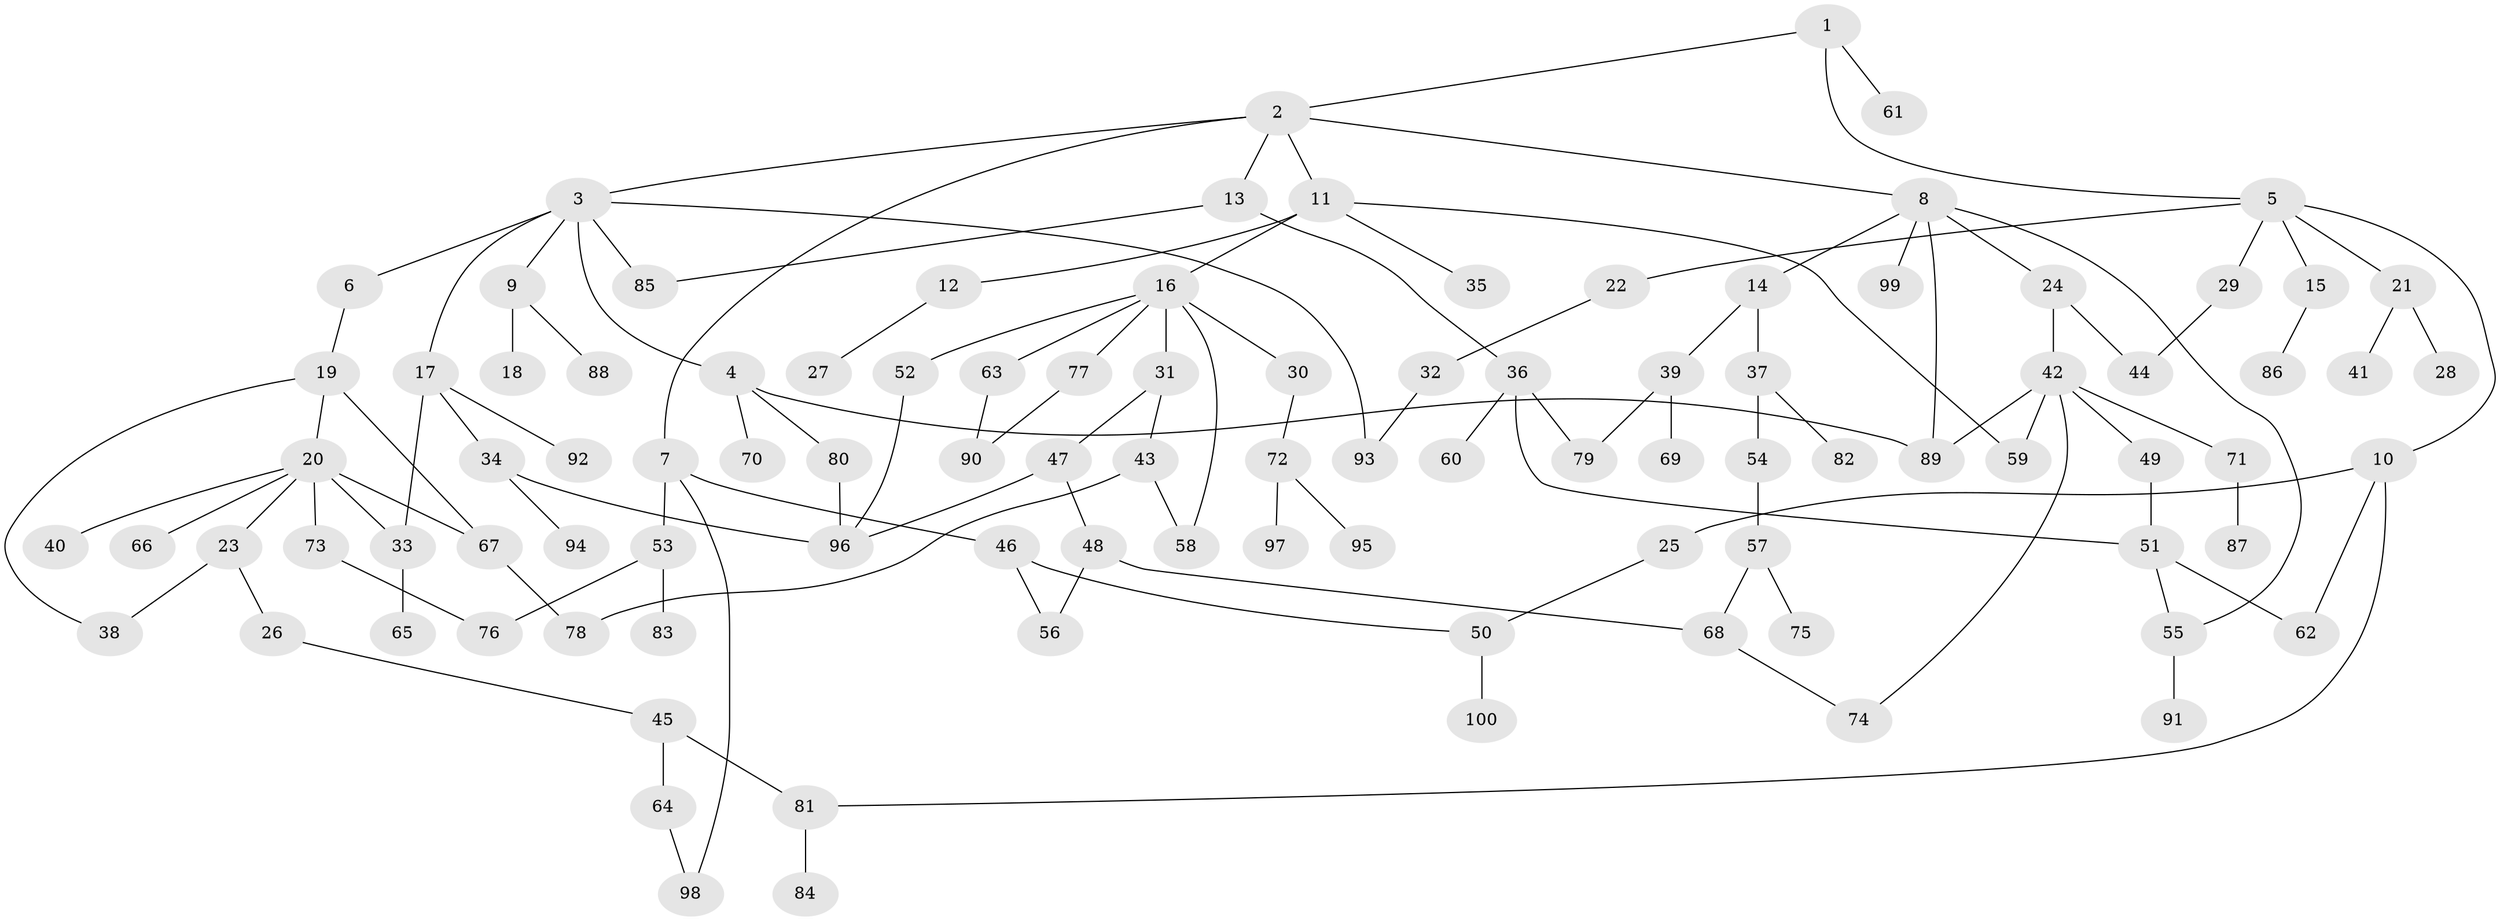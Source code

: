 // Generated by graph-tools (version 1.1) at 2025/54/02/21/25 11:54:43]
// undirected, 100 vertices, 125 edges
graph export_dot {
graph [start="1"]
  node [color=gray90,style=filled];
  1;
  2;
  3;
  4;
  5;
  6;
  7;
  8;
  9;
  10;
  11;
  12;
  13;
  14;
  15;
  16;
  17;
  18;
  19;
  20;
  21;
  22;
  23;
  24;
  25;
  26;
  27;
  28;
  29;
  30;
  31;
  32;
  33;
  34;
  35;
  36;
  37;
  38;
  39;
  40;
  41;
  42;
  43;
  44;
  45;
  46;
  47;
  48;
  49;
  50;
  51;
  52;
  53;
  54;
  55;
  56;
  57;
  58;
  59;
  60;
  61;
  62;
  63;
  64;
  65;
  66;
  67;
  68;
  69;
  70;
  71;
  72;
  73;
  74;
  75;
  76;
  77;
  78;
  79;
  80;
  81;
  82;
  83;
  84;
  85;
  86;
  87;
  88;
  89;
  90;
  91;
  92;
  93;
  94;
  95;
  96;
  97;
  98;
  99;
  100;
  1 -- 2;
  1 -- 5;
  1 -- 61;
  2 -- 3;
  2 -- 7;
  2 -- 8;
  2 -- 11;
  2 -- 13;
  3 -- 4;
  3 -- 6;
  3 -- 9;
  3 -- 17;
  3 -- 93;
  3 -- 85;
  4 -- 70;
  4 -- 80;
  4 -- 89;
  5 -- 10;
  5 -- 15;
  5 -- 21;
  5 -- 22;
  5 -- 29;
  6 -- 19;
  7 -- 46;
  7 -- 53;
  7 -- 98;
  8 -- 14;
  8 -- 24;
  8 -- 89;
  8 -- 99;
  8 -- 55;
  9 -- 18;
  9 -- 88;
  10 -- 25;
  10 -- 81;
  10 -- 62;
  11 -- 12;
  11 -- 16;
  11 -- 35;
  11 -- 59;
  12 -- 27;
  13 -- 36;
  13 -- 85;
  14 -- 37;
  14 -- 39;
  15 -- 86;
  16 -- 30;
  16 -- 31;
  16 -- 52;
  16 -- 63;
  16 -- 77;
  16 -- 58;
  17 -- 33;
  17 -- 34;
  17 -- 92;
  19 -- 20;
  19 -- 67;
  19 -- 38;
  20 -- 23;
  20 -- 40;
  20 -- 66;
  20 -- 73;
  20 -- 67;
  20 -- 33;
  21 -- 28;
  21 -- 41;
  22 -- 32;
  23 -- 26;
  23 -- 38;
  24 -- 42;
  24 -- 44;
  25 -- 50;
  26 -- 45;
  29 -- 44;
  30 -- 72;
  31 -- 43;
  31 -- 47;
  32 -- 93;
  33 -- 65;
  34 -- 94;
  34 -- 96;
  36 -- 60;
  36 -- 79;
  36 -- 51;
  37 -- 54;
  37 -- 82;
  39 -- 69;
  39 -- 79;
  42 -- 49;
  42 -- 59;
  42 -- 71;
  42 -- 74;
  42 -- 89;
  43 -- 58;
  43 -- 78;
  45 -- 64;
  45 -- 81;
  46 -- 50;
  46 -- 56;
  47 -- 48;
  47 -- 96;
  48 -- 56;
  48 -- 68;
  49 -- 51;
  50 -- 100;
  51 -- 55;
  51 -- 62;
  52 -- 96;
  53 -- 83;
  53 -- 76;
  54 -- 57;
  55 -- 91;
  57 -- 75;
  57 -- 68;
  63 -- 90;
  64 -- 98;
  67 -- 78;
  68 -- 74;
  71 -- 87;
  72 -- 95;
  72 -- 97;
  73 -- 76;
  77 -- 90;
  80 -- 96;
  81 -- 84;
}
